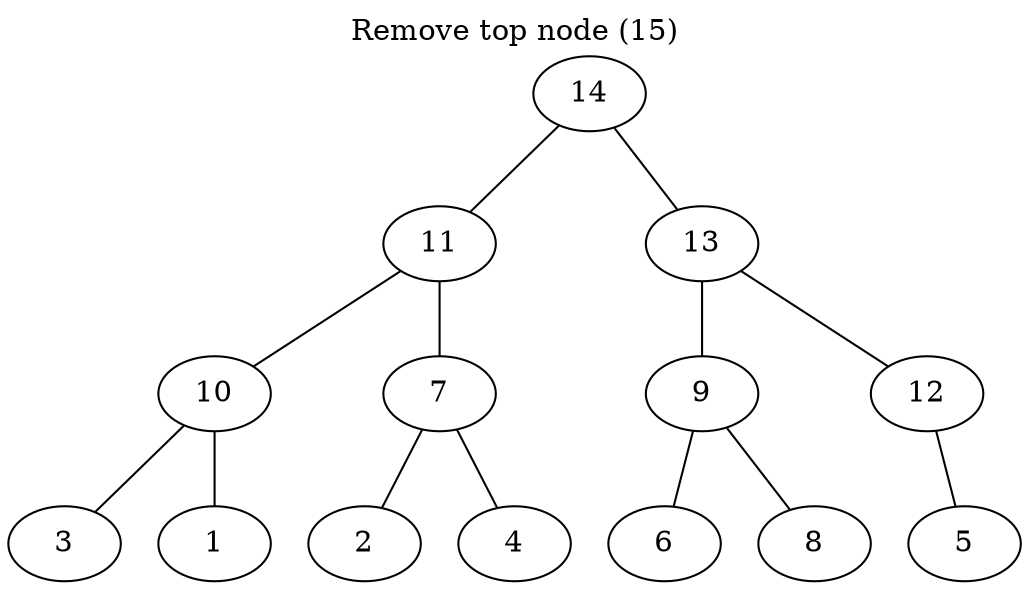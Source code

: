 strict graph A {
    label = "Remove top node (15)";
    labelloc = "t";

    14 -- {11, 13};

    11 -- {10, 7};

    13 -- {9, 12};

    10 -- {3, 1};

    7 -- {2, 4};

    9 -- {6, 8};

    12 -- 5;
}
